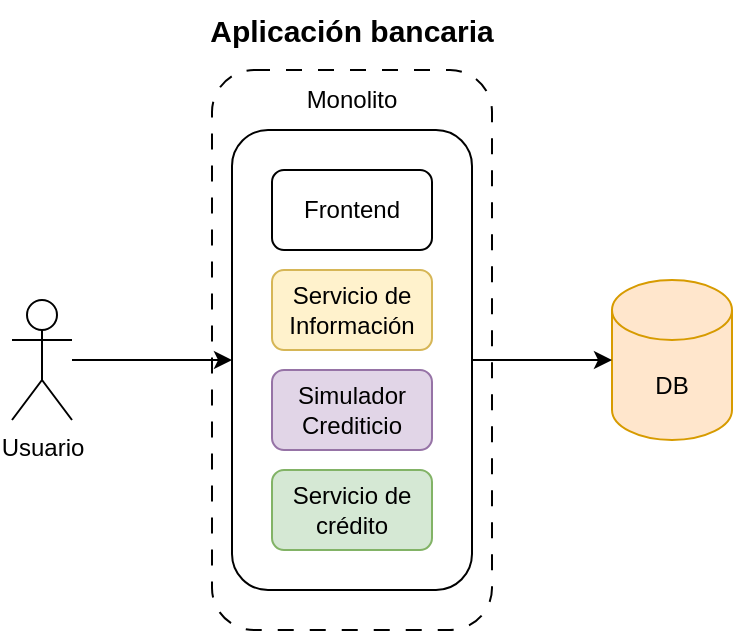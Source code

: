 <mxfile version="25.0.3">
  <diagram name="Página-1" id="GQIOy_7uUVxj6Gp8jPgq">
    <mxGraphModel dx="1080" dy="665" grid="1" gridSize="10" guides="1" tooltips="1" connect="1" arrows="1" fold="1" page="1" pageScale="1" pageWidth="827" pageHeight="1169" math="0" shadow="0">
      <root>
        <mxCell id="0" />
        <mxCell id="1" parent="0" />
        <mxCell id="y2rXwNMQMggIRQUFI1h9-1" value="Usuario" style="shape=umlActor;verticalLabelPosition=bottom;verticalAlign=top;html=1;outlineConnect=0;" vertex="1" parent="1">
          <mxGeometry x="140" y="280" width="30" height="60" as="geometry" />
        </mxCell>
        <mxCell id="y2rXwNMQMggIRQUFI1h9-2" value="" style="rounded=1;whiteSpace=wrap;html=1;dashed=1;strokeWidth=1;perimeterSpacing=0;dashPattern=8 8;" vertex="1" parent="1">
          <mxGeometry x="240" y="165" width="140" height="280" as="geometry" />
        </mxCell>
        <mxCell id="y2rXwNMQMggIRQUFI1h9-3" value="Aplicación bancaria" style="text;html=1;align=center;verticalAlign=middle;whiteSpace=wrap;rounded=0;fontSize=15;fontStyle=1" vertex="1" parent="1">
          <mxGeometry x="236.25" y="130" width="147.5" height="30" as="geometry" />
        </mxCell>
        <mxCell id="y2rXwNMQMggIRQUFI1h9-4" value="" style="rounded=1;whiteSpace=wrap;html=1;" vertex="1" parent="1">
          <mxGeometry x="250" y="195" width="120" height="230" as="geometry" />
        </mxCell>
        <mxCell id="y2rXwNMQMggIRQUFI1h9-5" value="Monolito" style="text;html=1;align=center;verticalAlign=middle;whiteSpace=wrap;rounded=0;" vertex="1" parent="1">
          <mxGeometry x="280" y="165" width="60" height="30" as="geometry" />
        </mxCell>
        <mxCell id="y2rXwNMQMggIRQUFI1h9-6" value="Frontend" style="rounded=1;whiteSpace=wrap;html=1;" vertex="1" parent="1">
          <mxGeometry x="270" y="215" width="80" height="40" as="geometry" />
        </mxCell>
        <mxCell id="y2rXwNMQMggIRQUFI1h9-7" value="Servicio de Información" style="rounded=1;whiteSpace=wrap;html=1;fillColor=#fff2cc;strokeColor=#d6b656;" vertex="1" parent="1">
          <mxGeometry x="270" y="265" width="80" height="40" as="geometry" />
        </mxCell>
        <mxCell id="y2rXwNMQMggIRQUFI1h9-8" value="Simulador Crediticio" style="rounded=1;whiteSpace=wrap;html=1;fillColor=#e1d5e7;strokeColor=#9673a6;" vertex="1" parent="1">
          <mxGeometry x="270" y="315" width="80" height="40" as="geometry" />
        </mxCell>
        <mxCell id="y2rXwNMQMggIRQUFI1h9-9" value="Servicio de crédito" style="rounded=1;whiteSpace=wrap;html=1;fillColor=#d5e8d4;strokeColor=#82b366;" vertex="1" parent="1">
          <mxGeometry x="270" y="365" width="80" height="40" as="geometry" />
        </mxCell>
        <mxCell id="y2rXwNMQMggIRQUFI1h9-10" style="edgeStyle=orthogonalEdgeStyle;rounded=0;orthogonalLoop=1;jettySize=auto;html=1;entryX=0;entryY=0.5;entryDx=0;entryDy=0;" edge="1" parent="1" source="y2rXwNMQMggIRQUFI1h9-1" target="y2rXwNMQMggIRQUFI1h9-4">
          <mxGeometry relative="1" as="geometry">
            <mxPoint x="247" y="290" as="targetPoint" />
          </mxGeometry>
        </mxCell>
        <mxCell id="y2rXwNMQMggIRQUFI1h9-11" value="DB" style="shape=cylinder3;whiteSpace=wrap;html=1;boundedLbl=1;backgroundOutline=1;size=15;fillColor=#ffe6cc;strokeColor=#d79b00;fontStyle=0" vertex="1" parent="1">
          <mxGeometry x="440" y="270" width="60" height="80" as="geometry" />
        </mxCell>
        <mxCell id="y2rXwNMQMggIRQUFI1h9-12" style="edgeStyle=orthogonalEdgeStyle;rounded=0;orthogonalLoop=1;jettySize=auto;html=1;entryX=0;entryY=0.5;entryDx=0;entryDy=0;entryPerimeter=0;" edge="1" parent="1" source="y2rXwNMQMggIRQUFI1h9-4" target="y2rXwNMQMggIRQUFI1h9-11">
          <mxGeometry relative="1" as="geometry">
            <mxPoint x="440" y="313" as="targetPoint" />
          </mxGeometry>
        </mxCell>
      </root>
    </mxGraphModel>
  </diagram>
</mxfile>
